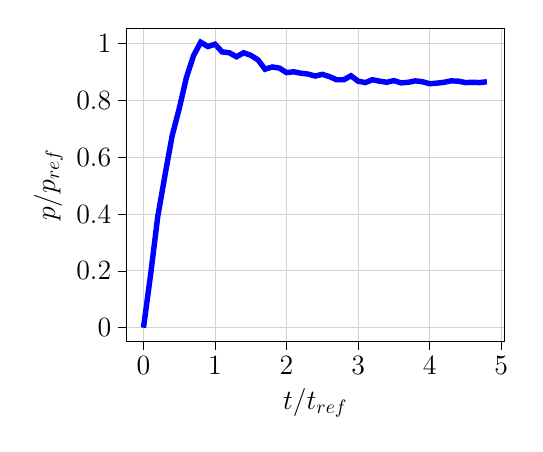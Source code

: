 % This file was created with tikzplotlib v0.10.1.
\begin{tikzpicture}[scale=0.7, font=\Large]

\definecolor{lightgray}{RGB}{211,211,211}

\begin{axis}[
tick align=outside,
tick pos=left,
x grid style={lightgray},
xlabel={\(\displaystyle t/t_{ref}\)},
xmajorgrids,
xmin=-0.24, xmax=5.04,
xtick style={color=black},
y grid style={lightgray},
ylabel={\(\displaystyle p/p_{ref}\)},
ymajorgrids,
ymin=-0.05, ymax=1.055,
ytick style={color=black}
]
\addplot [line width=2.8pt, blue]
table {%
0 0
0.1 0.188
0.2 0.392
0.3 0.536
0.4 0.675
0.5 0.772
0.6 0.881
0.7 0.958
0.8 1.005
0.9 0.99
1 0.998
1.1 0.971
1.2 0.968
1.3 0.954
1.4 0.968
1.5 0.959
1.6 0.943
1.7 0.91
1.8 0.918
1.9 0.914
2 0.898
2.1 0.901
2.2 0.896
2.3 0.893
2.4 0.886
2.5 0.892
2.6 0.884
2.7 0.873
2.8 0.873
2.9 0.887
3 0.868
3.1 0.863
3.2 0.873
3.3 0.868
3.4 0.864
3.5 0.87
3.6 0.862
3.7 0.864
3.8 0.869
3.9 0.866
4 0.859
4.1 0.861
4.2 0.864
4.3 0.869
4.4 0.868
4.5 0.863
4.6 0.864
4.7 0.863
4.8 0.866
};
\end{axis}

\end{tikzpicture}
